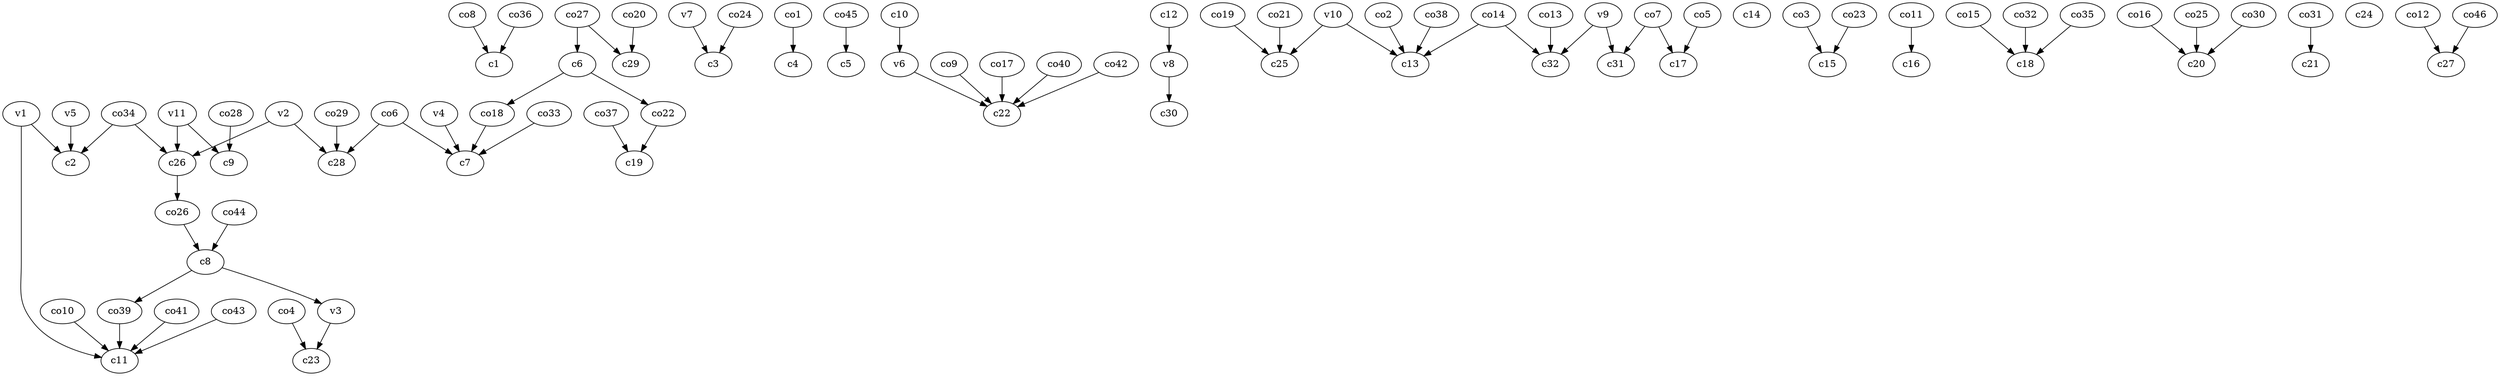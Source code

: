 strict digraph  {
c1;
c2;
c3;
c4;
c5;
c6;
c7;
c8;
c9;
c10;
c11;
c12;
c13;
c14;
c15;
c16;
c17;
c18;
c19;
c20;
c21;
c22;
c23;
c24;
c25;
c26;
c27;
c28;
c29;
c30;
c31;
c32;
v1;
v2;
v3;
v4;
v5;
v6;
v7;
v8;
v9;
v10;
v11;
co1;
co2;
co3;
co4;
co5;
co6;
co7;
co8;
co9;
co10;
co11;
co12;
co13;
co14;
co15;
co16;
co17;
co18;
co19;
co20;
co21;
co22;
co23;
co24;
co25;
co26;
co27;
co28;
co29;
co30;
co31;
co32;
co33;
co34;
co35;
co36;
co37;
co38;
co39;
co40;
co41;
co42;
co43;
co44;
co45;
co46;
c6 -> co22  [weight=1];
c6 -> co18  [weight=1];
c8 -> v3  [weight=1];
c8 -> co39  [weight=1];
c10 -> v6  [weight=1];
c12 -> v8  [weight=1];
c26 -> co26  [weight=1];
v1 -> c11  [weight=1];
v1 -> c2  [weight=1];
v2 -> c26  [weight=1];
v2 -> c28  [weight=1];
v3 -> c23  [weight=1];
v4 -> c7  [weight=1];
v5 -> c2  [weight=1];
v6 -> c22  [weight=1];
v7 -> c3  [weight=1];
v8 -> c30  [weight=1];
v9 -> c32  [weight=1];
v9 -> c31  [weight=1];
v10 -> c25  [weight=1];
v10 -> c13  [weight=1];
v11 -> c26  [weight=1];
v11 -> c9  [weight=1];
co1 -> c4  [weight=1];
co2 -> c13  [weight=1];
co3 -> c15  [weight=1];
co4 -> c23  [weight=1];
co5 -> c17  [weight=1];
co6 -> c7  [weight=1];
co6 -> c28  [weight=1];
co7 -> c31  [weight=1];
co7 -> c17  [weight=1];
co8 -> c1  [weight=1];
co9 -> c22  [weight=1];
co10 -> c11  [weight=1];
co11 -> c16  [weight=1];
co12 -> c27  [weight=1];
co13 -> c32  [weight=1];
co14 -> c13  [weight=1];
co14 -> c32  [weight=1];
co15 -> c18  [weight=1];
co16 -> c20  [weight=1];
co17 -> c22  [weight=1];
co18 -> c7  [weight=1];
co19 -> c25  [weight=1];
co20 -> c29  [weight=1];
co21 -> c25  [weight=1];
co22 -> c19  [weight=1];
co23 -> c15  [weight=1];
co24 -> c3  [weight=1];
co25 -> c20  [weight=1];
co26 -> c8  [weight=1];
co27 -> c6  [weight=1];
co27 -> c29  [weight=1];
co28 -> c9  [weight=1];
co29 -> c28  [weight=1];
co30 -> c20  [weight=1];
co31 -> c21  [weight=1];
co32 -> c18  [weight=1];
co33 -> c7  [weight=1];
co34 -> c2  [weight=1];
co34 -> c26  [weight=1];
co35 -> c18  [weight=1];
co36 -> c1  [weight=1];
co37 -> c19  [weight=1];
co38 -> c13  [weight=1];
co39 -> c11  [weight=1];
co40 -> c22  [weight=1];
co41 -> c11  [weight=1];
co42 -> c22  [weight=1];
co43 -> c11  [weight=1];
co44 -> c8  [weight=1];
co45 -> c5  [weight=1];
co46 -> c27  [weight=1];
}
